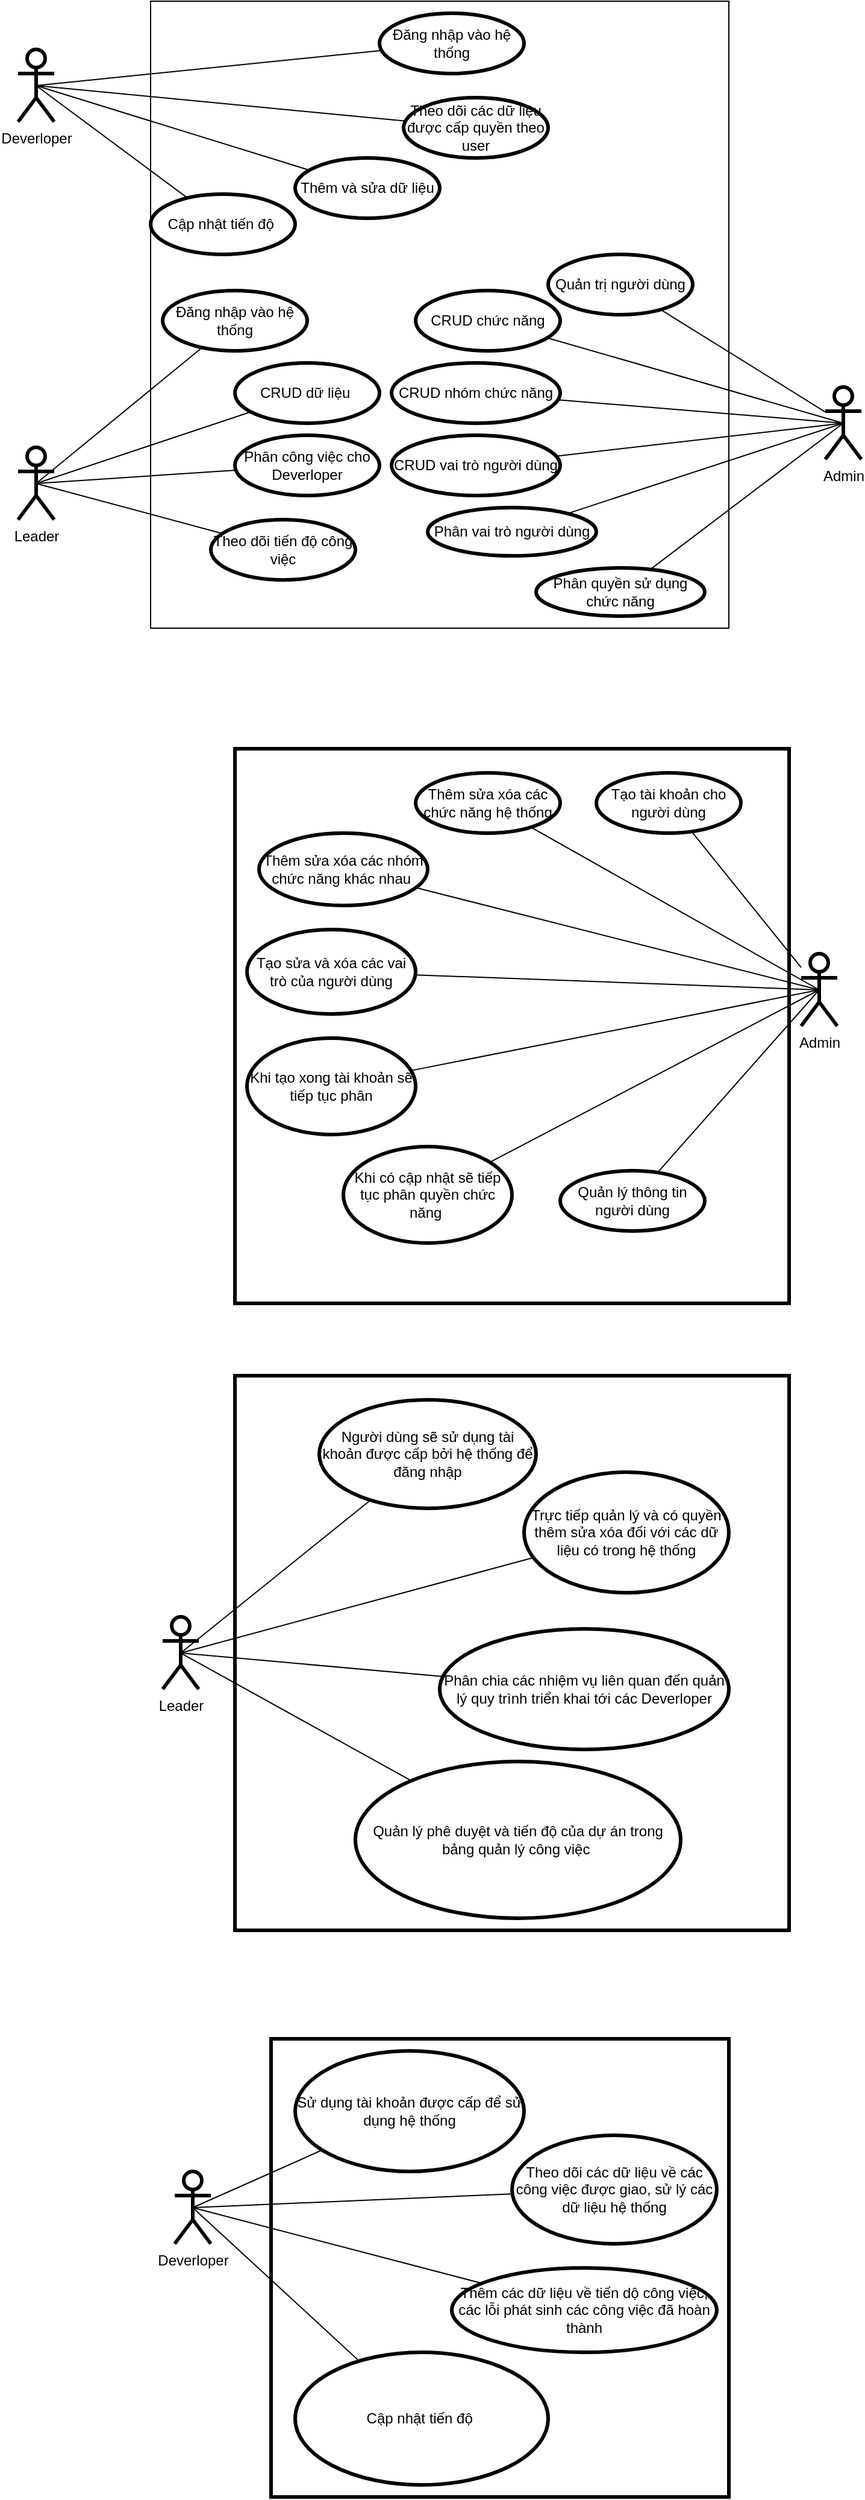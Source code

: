 <mxfile version="20.2.3" type="device"><diagram id="L1UVoQTkA6yW2WVRcYjZ" name="Page-1"><mxGraphModel dx="1102" dy="865" grid="1" gridSize="10" guides="1" tooltips="1" connect="1" arrows="1" fold="1" page="1" pageScale="1" pageWidth="850" pageHeight="1100" math="0" shadow="0"><root><mxCell id="0"/><mxCell id="1" parent="0"/><mxCell id="TqMbttiDGmHoaQzb5rD7-1" value="" style="rounded=0;whiteSpace=wrap;html=1;" parent="1" vertex="1"><mxGeometry x="160" y="80" width="480" height="520" as="geometry"/></mxCell><mxCell id="TqMbttiDGmHoaQzb5rD7-5" value="Deverloper" style="shape=umlActor;verticalLabelPosition=bottom;verticalAlign=top;html=1;outlineConnect=0;strokeWidth=3;" parent="1" vertex="1"><mxGeometry x="50" y="120" width="30" height="60" as="geometry"/></mxCell><mxCell id="TqMbttiDGmHoaQzb5rD7-6" value="Leader" style="shape=umlActor;verticalLabelPosition=bottom;verticalAlign=top;html=1;outlineConnect=0;strokeWidth=3;" parent="1" vertex="1"><mxGeometry x="50" y="450" width="30" height="60" as="geometry"/></mxCell><mxCell id="TqMbttiDGmHoaQzb5rD7-11" value="Admin" style="shape=umlActor;verticalLabelPosition=bottom;verticalAlign=top;html=1;outlineConnect=0;labelBackgroundColor=none;strokeWidth=3;" parent="1" vertex="1"><mxGeometry x="720" y="400" width="30" height="60" as="geometry"/></mxCell><mxCell id="TqMbttiDGmHoaQzb5rD7-12" value="Quản trị người dùng" style="ellipse;whiteSpace=wrap;html=1;labelBackgroundColor=none;strokeWidth=3;" parent="1" vertex="1"><mxGeometry x="490" y="290" width="120" height="50" as="geometry"/></mxCell><mxCell id="TqMbttiDGmHoaQzb5rD7-13" value="CRUD chức năng&lt;span style=&quot;color: rgba(0, 0, 0, 0); font-family: monospace; font-size: 0px; text-align: start;&quot;&gt;%3CmxGraphModel%3E%3Croot%3E%3CmxCell%20id%3D%220%22%2F%3E%3CmxCell%20id%3D%221%22%20parent%3D%220%22%2F%3E%3CmxCell%20id%3D%222%22%20value%3D%22Qu%E1%BA%A3n%20tr%E1%BB%8B%20ng%C6%B0%E1%BB%9Di%20d%C3%B9ng%22%20style%3D%22ellipse%3BwhiteSpace%3Dwrap%3Bhtml%3D1%3BlabelBackgroundColor%3Dnone%3BstrokeWidth%3D3%3B%22%20vertex%3D%221%22%20parent%3D%221%22%3E%3CmxGeometry%20x%3D%22490%22%20y%3D%22290%22%20width%3D%22120%22%20height%3D%2250%22%20as%3D%22geometry%22%2F%3E%3C%2FmxCell%3E%3C%2Froot%3E%3C%2FmxGraphModel%3E&lt;/span&gt;" style="ellipse;whiteSpace=wrap;html=1;labelBackgroundColor=none;strokeWidth=3;" parent="1" vertex="1"><mxGeometry x="380" y="320" width="120" height="50" as="geometry"/></mxCell><mxCell id="TqMbttiDGmHoaQzb5rD7-14" value="CRUD nhóm chức năng" style="ellipse;whiteSpace=wrap;html=1;labelBackgroundColor=none;strokeWidth=3;" parent="1" vertex="1"><mxGeometry x="360" y="380" width="140" height="50" as="geometry"/></mxCell><mxCell id="TqMbttiDGmHoaQzb5rD7-15" value="CRUD vai trò người dùng" style="ellipse;whiteSpace=wrap;html=1;labelBackgroundColor=none;strokeWidth=3;" parent="1" vertex="1"><mxGeometry x="360" y="440" width="140" height="50" as="geometry"/></mxCell><mxCell id="TqMbttiDGmHoaQzb5rD7-16" value="Phân vai trò người dùng&lt;span style=&quot;color: rgba(0, 0, 0, 0); font-family: monospace; font-size: 0px; text-align: start;&quot;&gt;%3CmxGraphModel%3E%3Croot%3E%3CmxCell%20id%3D%220%22%2F%3E%3CmxCell%20id%3D%221%22%20parent%3D%220%22%2F%3E%3CmxCell%20id%3D%222%22%20value%3D%22CRUD%20vai%20tr%C3%B2%20ng%C6%B0%E1%BB%9Di%20d%C3%B9ng%22%20style%3D%22ellipse%3BwhiteSpace%3Dwrap%3Bhtml%3D1%3BlabelBackgroundColor%3Dnone%3BstrokeWidth%3D3%3B%22%20vertex%3D%221%22%20parent%3D%221%22%3E%3CmxGeometry%20x%3D%22390%22%20y%3D%22440%22%20width%3D%22140%22%20height%3D%2250%22%20as%3D%22geometry%22%2F%3E%3C%2FmxCell%3E%3C%2Froot%3E%3C%2FmxGraphModel%3E&lt;/span&gt;" style="ellipse;whiteSpace=wrap;html=1;labelBackgroundColor=none;strokeWidth=3;" parent="1" vertex="1"><mxGeometry x="390" y="500" width="140" height="40" as="geometry"/></mxCell><mxCell id="TqMbttiDGmHoaQzb5rD7-17" value="Phân quyền sử dụng chức năng" style="ellipse;whiteSpace=wrap;html=1;labelBackgroundColor=none;strokeWidth=3;" parent="1" vertex="1"><mxGeometry x="480" y="550" width="140" height="40" as="geometry"/></mxCell><mxCell id="TqMbttiDGmHoaQzb5rD7-19" value="" style="endArrow=none;html=1;rounded=0;" parent="1" source="TqMbttiDGmHoaQzb5rD7-11" target="TqMbttiDGmHoaQzb5rD7-12" edge="1"><mxGeometry width="50" height="50" relative="1" as="geometry"><mxPoint x="400" y="350" as="sourcePoint"/><mxPoint x="450" y="300" as="targetPoint"/></mxGeometry></mxCell><mxCell id="TqMbttiDGmHoaQzb5rD7-20" value="" style="endArrow=none;html=1;rounded=0;exitX=0.5;exitY=0.5;exitDx=0;exitDy=0;exitPerimeter=0;" parent="1" source="TqMbttiDGmHoaQzb5rD7-11" target="TqMbttiDGmHoaQzb5rD7-14" edge="1"><mxGeometry width="50" height="50" relative="1" as="geometry"><mxPoint x="730" y="430.676" as="sourcePoint"/><mxPoint x="593.407" y="345.766" as="targetPoint"/></mxGeometry></mxCell><mxCell id="TqMbttiDGmHoaQzb5rD7-21" value="" style="endArrow=none;html=1;rounded=0;exitX=0.5;exitY=0.5;exitDx=0;exitDy=0;exitPerimeter=0;" parent="1" source="TqMbttiDGmHoaQzb5rD7-11" target="TqMbttiDGmHoaQzb5rD7-13" edge="1"><mxGeometry width="50" height="50" relative="1" as="geometry"><mxPoint x="745" y="440" as="sourcePoint"/><mxPoint x="508.226" y="420.592" as="targetPoint"/></mxGeometry></mxCell><mxCell id="TqMbttiDGmHoaQzb5rD7-22" value="" style="endArrow=none;html=1;rounded=0;exitX=0.5;exitY=0.5;exitDx=0;exitDy=0;exitPerimeter=0;" parent="1" source="TqMbttiDGmHoaQzb5rD7-11" target="TqMbttiDGmHoaQzb5rD7-15" edge="1"><mxGeometry width="50" height="50" relative="1" as="geometry"><mxPoint x="730" y="430" as="sourcePoint"/><mxPoint x="499.35" y="369.219" as="targetPoint"/></mxGeometry></mxCell><mxCell id="TqMbttiDGmHoaQzb5rD7-23" value="" style="endArrow=none;html=1;rounded=0;exitX=0.5;exitY=0.5;exitDx=0;exitDy=0;exitPerimeter=0;" parent="1" source="TqMbttiDGmHoaQzb5rD7-11" target="TqMbttiDGmHoaQzb5rD7-16" edge="1"><mxGeometry width="50" height="50" relative="1" as="geometry"><mxPoint x="745" y="440" as="sourcePoint"/><mxPoint x="506.644" y="467.352" as="targetPoint"/></mxGeometry></mxCell><mxCell id="TqMbttiDGmHoaQzb5rD7-25" value="" style="endArrow=none;html=1;rounded=0;exitX=0.5;exitY=0.5;exitDx=0;exitDy=0;exitPerimeter=0;" parent="1" source="TqMbttiDGmHoaQzb5rD7-11" target="TqMbttiDGmHoaQzb5rD7-17" edge="1"><mxGeometry width="50" height="50" relative="1" as="geometry"><mxPoint x="745" y="440" as="sourcePoint"/><mxPoint x="516.036" y="514.934" as="targetPoint"/></mxGeometry></mxCell><mxCell id="TqMbttiDGmHoaQzb5rD7-26" value="Đăng nhập vào hệ thống" style="ellipse;whiteSpace=wrap;html=1;labelBackgroundColor=none;strokeWidth=3;" parent="1" vertex="1"><mxGeometry x="170" y="320" width="120" height="50" as="geometry"/></mxCell><mxCell id="TqMbttiDGmHoaQzb5rD7-27" value="CRUD dữ liệu&amp;nbsp;" style="ellipse;whiteSpace=wrap;html=1;labelBackgroundColor=none;strokeWidth=3;" parent="1" vertex="1"><mxGeometry x="230" y="380" width="120" height="50" as="geometry"/></mxCell><mxCell id="TqMbttiDGmHoaQzb5rD7-28" value="Phân công việc cho Deverloper" style="ellipse;whiteSpace=wrap;html=1;labelBackgroundColor=none;strokeWidth=3;" parent="1" vertex="1"><mxGeometry x="230" y="440" width="120" height="50" as="geometry"/></mxCell><mxCell id="TqMbttiDGmHoaQzb5rD7-29" value="Theo dõi tiến độ công việc" style="ellipse;whiteSpace=wrap;html=1;labelBackgroundColor=none;strokeWidth=3;" parent="1" vertex="1"><mxGeometry x="210" y="510" width="120" height="50" as="geometry"/></mxCell><mxCell id="TqMbttiDGmHoaQzb5rD7-30" value="" style="endArrow=none;html=1;rounded=0;entryX=0.5;entryY=0.5;entryDx=0;entryDy=0;entryPerimeter=0;" parent="1" source="TqMbttiDGmHoaQzb5rD7-26" target="TqMbttiDGmHoaQzb5rD7-6" edge="1"><mxGeometry width="50" height="50" relative="1" as="geometry"><mxPoint x="400" y="340" as="sourcePoint"/><mxPoint x="450" y="290" as="targetPoint"/></mxGeometry></mxCell><mxCell id="TqMbttiDGmHoaQzb5rD7-31" value="" style="endArrow=none;html=1;rounded=0;entryX=0.5;entryY=0.5;entryDx=0;entryDy=0;entryPerimeter=0;" parent="1" source="TqMbttiDGmHoaQzb5rD7-27" target="TqMbttiDGmHoaQzb5rD7-6" edge="1"><mxGeometry width="50" height="50" relative="1" as="geometry"><mxPoint x="212.772" y="377.278" as="sourcePoint"/><mxPoint x="75" y="490" as="targetPoint"/></mxGeometry></mxCell><mxCell id="TqMbttiDGmHoaQzb5rD7-32" value="" style="endArrow=none;html=1;rounded=0;entryX=0.5;entryY=0.5;entryDx=0;entryDy=0;entryPerimeter=0;" parent="1" source="TqMbttiDGmHoaQzb5rD7-28" target="TqMbttiDGmHoaQzb5rD7-6" edge="1"><mxGeometry width="50" height="50" relative="1" as="geometry"><mxPoint x="253.148" y="430.617" as="sourcePoint"/><mxPoint x="75" y="490" as="targetPoint"/></mxGeometry></mxCell><mxCell id="TqMbttiDGmHoaQzb5rD7-33" value="" style="endArrow=none;html=1;rounded=0;entryX=0.5;entryY=0.5;entryDx=0;entryDy=0;entryPerimeter=0;" parent="1" source="TqMbttiDGmHoaQzb5rD7-29" target="TqMbttiDGmHoaQzb5rD7-6" edge="1"><mxGeometry width="50" height="50" relative="1" as="geometry"><mxPoint x="240.754" y="478.95" as="sourcePoint"/><mxPoint x="75" y="490" as="targetPoint"/></mxGeometry></mxCell><mxCell id="TqMbttiDGmHoaQzb5rD7-34" value="Đăng nhập vào hệ thống" style="ellipse;whiteSpace=wrap;html=1;labelBackgroundColor=none;strokeWidth=3;" parent="1" vertex="1"><mxGeometry x="350" y="90" width="120" height="50" as="geometry"/></mxCell><mxCell id="TqMbttiDGmHoaQzb5rD7-36" value="Theo dõi các dữ liệu được cấp quyền theo user" style="ellipse;whiteSpace=wrap;html=1;labelBackgroundColor=none;strokeWidth=3;" parent="1" vertex="1"><mxGeometry x="370" y="160" width="120" height="50" as="geometry"/></mxCell><mxCell id="TqMbttiDGmHoaQzb5rD7-37" value="Thêm và sửa dữ liệu&lt;span style=&quot;color: rgba(0, 0, 0, 0); font-family: monospace; font-size: 0px; text-align: start;&quot;&gt;%3CmxGraphModel%3E%3Croot%3E%3CmxCell%20id%3D%220%22%2F%3E%3CmxCell%20id%3D%221%22%20parent%3D%220%22%2F%3E%3CmxCell%20id%3D%222%22%20value%3D%22Theo%20d%C3%B5i%20c%C3%A1c%20d%E1%BB%AF%20li%E1%BB%87u%20%C4%91%C6%B0%E1%BB%A3c%20c%E1%BA%A5p%20quy%E1%BB%81n%20theo%20user%22%20style%3D%22ellipse%3BwhiteSpace%3Dwrap%3Bhtml%3D1%3BlabelBackgroundColor%3Dnone%3BstrokeWidth%3D3%3B%22%20vertex%3D%221%22%20parent%3D%221%22%3E%3CmxGeometry%20x%3D%22370%22%20y%3D%22160%22%20width%3D%22120%22%20height%3D%2250%22%20as%3D%22geometry%22%2F%3E%3C%2FmxCell%3E%3C%2Froot%3E%3C%2FmxGraphModel%3E&lt;/span&gt;" style="ellipse;whiteSpace=wrap;html=1;labelBackgroundColor=none;strokeWidth=3;" parent="1" vertex="1"><mxGeometry x="280" y="210" width="120" height="50" as="geometry"/></mxCell><mxCell id="TqMbttiDGmHoaQzb5rD7-38" value="Cập nhật tiến độ&amp;nbsp;" style="ellipse;whiteSpace=wrap;html=1;labelBackgroundColor=none;strokeWidth=3;" parent="1" vertex="1"><mxGeometry x="160" y="240" width="120" height="50" as="geometry"/></mxCell><mxCell id="TqMbttiDGmHoaQzb5rD7-39" value="" style="endArrow=none;html=1;rounded=0;exitX=0.5;exitY=0.5;exitDx=0;exitDy=0;exitPerimeter=0;" parent="1" source="TqMbttiDGmHoaQzb5rD7-5" target="TqMbttiDGmHoaQzb5rD7-38" edge="1"><mxGeometry width="50" height="50" relative="1" as="geometry"><mxPoint x="400" y="340" as="sourcePoint"/><mxPoint x="450" y="290" as="targetPoint"/></mxGeometry></mxCell><mxCell id="TqMbttiDGmHoaQzb5rD7-40" value="" style="endArrow=none;html=1;rounded=0;exitX=0.5;exitY=0.5;exitDx=0;exitDy=0;exitPerimeter=0;" parent="1" source="TqMbttiDGmHoaQzb5rD7-5" target="TqMbttiDGmHoaQzb5rD7-37" edge="1"><mxGeometry width="50" height="50" relative="1" as="geometry"><mxPoint x="75" y="160" as="sourcePoint"/><mxPoint x="200.62" y="253.202" as="targetPoint"/></mxGeometry></mxCell><mxCell id="TqMbttiDGmHoaQzb5rD7-41" value="" style="endArrow=none;html=1;rounded=0;exitX=0.5;exitY=0.5;exitDx=0;exitDy=0;exitPerimeter=0;" parent="1" source="TqMbttiDGmHoaQzb5rD7-5" target="TqMbttiDGmHoaQzb5rD7-36" edge="1"><mxGeometry width="50" height="50" relative="1" as="geometry"><mxPoint x="75" y="160" as="sourcePoint"/><mxPoint x="301.811" y="230.105" as="targetPoint"/></mxGeometry></mxCell><mxCell id="TqMbttiDGmHoaQzb5rD7-42" value="" style="endArrow=none;html=1;rounded=0;exitX=0.5;exitY=0.5;exitDx=0;exitDy=0;exitPerimeter=0;" parent="1" source="TqMbttiDGmHoaQzb5rD7-5" target="TqMbttiDGmHoaQzb5rD7-34" edge="1"><mxGeometry width="50" height="50" relative="1" as="geometry"><mxPoint x="75" y="160" as="sourcePoint"/><mxPoint x="381.528" y="189.393" as="targetPoint"/></mxGeometry></mxCell><mxCell id="TqMbttiDGmHoaQzb5rD7-43" value="" style="whiteSpace=wrap;html=1;aspect=fixed;labelBackgroundColor=none;strokeWidth=3;" parent="1" vertex="1"><mxGeometry x="230" y="700" width="460" height="460" as="geometry"/></mxCell><mxCell id="TqMbttiDGmHoaQzb5rD7-44" value="Admin" style="shape=umlActor;verticalLabelPosition=bottom;verticalAlign=top;html=1;outlineConnect=0;labelBackgroundColor=none;strokeWidth=3;" parent="1" vertex="1"><mxGeometry x="700" y="870" width="30" height="60" as="geometry"/></mxCell><mxCell id="TqMbttiDGmHoaQzb5rD7-45" value="Tạo tài khoản cho người dùng" style="ellipse;whiteSpace=wrap;html=1;labelBackgroundColor=none;strokeWidth=3;" parent="1" vertex="1"><mxGeometry x="530" y="720" width="120" height="50" as="geometry"/></mxCell><mxCell id="TqMbttiDGmHoaQzb5rD7-46" value="Thêm sửa xóa các chức năng hệ thống" style="ellipse;whiteSpace=wrap;html=1;labelBackgroundColor=none;strokeWidth=3;" parent="1" vertex="1"><mxGeometry x="380" y="720" width="120" height="50" as="geometry"/></mxCell><mxCell id="TqMbttiDGmHoaQzb5rD7-47" value="Thêm sửa xóa các nhóm chức năng khác nhau&amp;nbsp;" style="ellipse;whiteSpace=wrap;html=1;labelBackgroundColor=none;strokeWidth=3;" parent="1" vertex="1"><mxGeometry x="250" y="770" width="140" height="60" as="geometry"/></mxCell><mxCell id="TqMbttiDGmHoaQzb5rD7-48" value="Tạo sửa và xóa các vai trò của người dùng" style="ellipse;whiteSpace=wrap;html=1;labelBackgroundColor=none;strokeWidth=3;" parent="1" vertex="1"><mxGeometry x="240" y="850" width="140" height="70" as="geometry"/></mxCell><mxCell id="TqMbttiDGmHoaQzb5rD7-49" value="Khi tạo xong tài khoản sẽ tiếp tục phân" style="ellipse;whiteSpace=wrap;html=1;labelBackgroundColor=none;strokeWidth=3;" parent="1" vertex="1"><mxGeometry x="240" y="940" width="140" height="80" as="geometry"/></mxCell><mxCell id="TqMbttiDGmHoaQzb5rD7-50" value="Khi có cập nhật sẽ tiếp tục phân quyền chức năng&amp;nbsp;" style="ellipse;whiteSpace=wrap;html=1;labelBackgroundColor=none;strokeWidth=3;" parent="1" vertex="1"><mxGeometry x="320" y="1030" width="140" height="80" as="geometry"/></mxCell><mxCell id="TqMbttiDGmHoaQzb5rD7-51" value="" style="endArrow=none;html=1;rounded=0;" parent="1" source="TqMbttiDGmHoaQzb5rD7-44" target="TqMbttiDGmHoaQzb5rD7-45" edge="1"><mxGeometry width="50" height="50" relative="1" as="geometry"><mxPoint x="380" y="820" as="sourcePoint"/><mxPoint x="430" y="770" as="targetPoint"/></mxGeometry></mxCell><mxCell id="TqMbttiDGmHoaQzb5rD7-52" value="" style="endArrow=none;html=1;rounded=0;exitX=0.5;exitY=0.5;exitDx=0;exitDy=0;exitPerimeter=0;" parent="1" source="TqMbttiDGmHoaQzb5rD7-44" target="TqMbttiDGmHoaQzb5rD7-47" edge="1"><mxGeometry width="50" height="50" relative="1" as="geometry"><mxPoint x="710" y="900.676" as="sourcePoint"/><mxPoint x="573.407" y="815.766" as="targetPoint"/></mxGeometry></mxCell><mxCell id="TqMbttiDGmHoaQzb5rD7-53" value="" style="endArrow=none;html=1;rounded=0;exitX=0.5;exitY=0.5;exitDx=0;exitDy=0;exitPerimeter=0;" parent="1" source="TqMbttiDGmHoaQzb5rD7-44" target="TqMbttiDGmHoaQzb5rD7-46" edge="1"><mxGeometry width="50" height="50" relative="1" as="geometry"><mxPoint x="725" y="910" as="sourcePoint"/><mxPoint x="488.226" y="890.592" as="targetPoint"/></mxGeometry></mxCell><mxCell id="TqMbttiDGmHoaQzb5rD7-54" value="" style="endArrow=none;html=1;rounded=0;exitX=0.5;exitY=0.5;exitDx=0;exitDy=0;exitPerimeter=0;" parent="1" source="TqMbttiDGmHoaQzb5rD7-44" target="TqMbttiDGmHoaQzb5rD7-48" edge="1"><mxGeometry width="50" height="50" relative="1" as="geometry"><mxPoint x="710" y="900" as="sourcePoint"/><mxPoint x="479.35" y="839.219" as="targetPoint"/></mxGeometry></mxCell><mxCell id="TqMbttiDGmHoaQzb5rD7-55" value="" style="endArrow=none;html=1;rounded=0;exitX=0.5;exitY=0.5;exitDx=0;exitDy=0;exitPerimeter=0;" parent="1" source="TqMbttiDGmHoaQzb5rD7-44" target="TqMbttiDGmHoaQzb5rD7-49" edge="1"><mxGeometry width="50" height="50" relative="1" as="geometry"><mxPoint x="725" y="910" as="sourcePoint"/><mxPoint x="486.644" y="937.352" as="targetPoint"/></mxGeometry></mxCell><mxCell id="TqMbttiDGmHoaQzb5rD7-56" value="" style="endArrow=none;html=1;rounded=0;exitX=0.5;exitY=0.5;exitDx=0;exitDy=0;exitPerimeter=0;" parent="1" source="TqMbttiDGmHoaQzb5rD7-44" target="TqMbttiDGmHoaQzb5rD7-50" edge="1"><mxGeometry width="50" height="50" relative="1" as="geometry"><mxPoint x="725" y="910" as="sourcePoint"/><mxPoint x="496.036" y="984.934" as="targetPoint"/></mxGeometry></mxCell><mxCell id="TqMbttiDGmHoaQzb5rD7-57" value="Quản lý thông tin người dùng" style="ellipse;whiteSpace=wrap;html=1;labelBackgroundColor=none;strokeWidth=3;" parent="1" vertex="1"><mxGeometry x="500" y="1050" width="120" height="50" as="geometry"/></mxCell><mxCell id="TqMbttiDGmHoaQzb5rD7-58" value="" style="endArrow=none;html=1;rounded=0;exitX=0.5;exitY=0.5;exitDx=0;exitDy=0;exitPerimeter=0;" parent="1" source="TqMbttiDGmHoaQzb5rD7-44" target="TqMbttiDGmHoaQzb5rD7-57" edge="1"><mxGeometry width="50" height="50" relative="1" as="geometry"><mxPoint x="670" y="1211.4" as="sourcePoint"/><mxPoint x="400" y="1100" as="targetPoint"/></mxGeometry></mxCell><mxCell id="TqMbttiDGmHoaQzb5rD7-59" value="" style="whiteSpace=wrap;html=1;aspect=fixed;labelBackgroundColor=none;strokeWidth=3;" parent="1" vertex="1"><mxGeometry x="230" y="1220" width="460" height="460" as="geometry"/></mxCell><mxCell id="TqMbttiDGmHoaQzb5rD7-60" value="Leader" style="shape=umlActor;verticalLabelPosition=bottom;verticalAlign=top;html=1;outlineConnect=0;strokeWidth=3;" parent="1" vertex="1"><mxGeometry x="170" y="1420" width="30" height="60" as="geometry"/></mxCell><mxCell id="TqMbttiDGmHoaQzb5rD7-61" value="Người dùng sẽ sử dụng tài khoản được cấp bởi hệ thống để đăng nhập" style="ellipse;whiteSpace=wrap;html=1;labelBackgroundColor=none;strokeWidth=3;" parent="1" vertex="1"><mxGeometry x="300" y="1240" width="180" height="90" as="geometry"/></mxCell><mxCell id="TqMbttiDGmHoaQzb5rD7-62" value="Trực tiếp quản lý và có quyền thêm sửa xóa đối với các dữ liệu có trong hệ thống" style="ellipse;whiteSpace=wrap;html=1;labelBackgroundColor=none;strokeWidth=3;" parent="1" vertex="1"><mxGeometry x="470" y="1300" width="170" height="100" as="geometry"/></mxCell><mxCell id="TqMbttiDGmHoaQzb5rD7-63" value="Phân chia các nhiệm vụ liên quan đến quản lý quy trình triển khai tới các Deverloper" style="ellipse;whiteSpace=wrap;html=1;labelBackgroundColor=none;strokeWidth=3;" parent="1" vertex="1"><mxGeometry x="400" y="1430" width="240" height="100" as="geometry"/></mxCell><mxCell id="TqMbttiDGmHoaQzb5rD7-64" value="Quản lý phê duyệt và tiến độ của dự án trong bảng quản lý công việc&amp;nbsp;" style="ellipse;whiteSpace=wrap;html=1;labelBackgroundColor=none;strokeWidth=3;" parent="1" vertex="1"><mxGeometry x="330" y="1540" width="270" height="130" as="geometry"/></mxCell><mxCell id="TqMbttiDGmHoaQzb5rD7-65" value="" style="endArrow=none;html=1;rounded=0;entryX=0.5;entryY=0.5;entryDx=0;entryDy=0;entryPerimeter=0;" parent="1" source="TqMbttiDGmHoaQzb5rD7-61" target="TqMbttiDGmHoaQzb5rD7-60" edge="1"><mxGeometry width="50" height="50" relative="1" as="geometry"><mxPoint x="520" y="1310" as="sourcePoint"/><mxPoint x="570" y="1260" as="targetPoint"/></mxGeometry></mxCell><mxCell id="TqMbttiDGmHoaQzb5rD7-66" value="" style="endArrow=none;html=1;rounded=0;entryX=0.5;entryY=0.5;entryDx=0;entryDy=0;entryPerimeter=0;" parent="1" source="TqMbttiDGmHoaQzb5rD7-62" target="TqMbttiDGmHoaQzb5rD7-60" edge="1"><mxGeometry width="50" height="50" relative="1" as="geometry"><mxPoint x="332.772" y="1347.278" as="sourcePoint"/><mxPoint x="195" y="1460" as="targetPoint"/></mxGeometry></mxCell><mxCell id="TqMbttiDGmHoaQzb5rD7-67" value="" style="endArrow=none;html=1;rounded=0;entryX=0.5;entryY=0.5;entryDx=0;entryDy=0;entryPerimeter=0;" parent="1" source="TqMbttiDGmHoaQzb5rD7-63" target="TqMbttiDGmHoaQzb5rD7-60" edge="1"><mxGeometry width="50" height="50" relative="1" as="geometry"><mxPoint x="373.148" y="1400.617" as="sourcePoint"/><mxPoint x="195" y="1460" as="targetPoint"/></mxGeometry></mxCell><mxCell id="TqMbttiDGmHoaQzb5rD7-68" value="" style="endArrow=none;html=1;rounded=0;entryX=0.5;entryY=0.5;entryDx=0;entryDy=0;entryPerimeter=0;" parent="1" source="TqMbttiDGmHoaQzb5rD7-64" target="TqMbttiDGmHoaQzb5rD7-60" edge="1"><mxGeometry width="50" height="50" relative="1" as="geometry"><mxPoint x="360.754" y="1448.95" as="sourcePoint"/><mxPoint x="195" y="1460" as="targetPoint"/></mxGeometry></mxCell><mxCell id="TqMbttiDGmHoaQzb5rD7-78" value="" style="whiteSpace=wrap;html=1;aspect=fixed;labelBackgroundColor=none;strokeWidth=3;" parent="1" vertex="1"><mxGeometry x="260" y="1770" width="380" height="380" as="geometry"/></mxCell><mxCell id="TqMbttiDGmHoaQzb5rD7-79" value="Deverloper" style="shape=umlActor;verticalLabelPosition=bottom;verticalAlign=top;html=1;outlineConnect=0;strokeWidth=3;" parent="1" vertex="1"><mxGeometry x="180" y="1880" width="30" height="60" as="geometry"/></mxCell><mxCell id="TqMbttiDGmHoaQzb5rD7-80" value="Sử dụng tài khoản được cấp để sử dụng hệ thống" style="ellipse;whiteSpace=wrap;html=1;labelBackgroundColor=none;strokeWidth=3;" parent="1" vertex="1"><mxGeometry x="280" y="1780" width="190" height="100" as="geometry"/></mxCell><mxCell id="TqMbttiDGmHoaQzb5rD7-81" value="Theo dõi các dữ liệu về các công việc được giao, sử lý các dữ liệu hệ thống" style="ellipse;whiteSpace=wrap;html=1;labelBackgroundColor=none;strokeWidth=3;" parent="1" vertex="1"><mxGeometry x="460" y="1850" width="170" height="90" as="geometry"/></mxCell><mxCell id="TqMbttiDGmHoaQzb5rD7-82" value="Thêm các dữ liệu về tiến dộ công việc, các lỗi phát sinh các công việc đã hoàn thành" style="ellipse;whiteSpace=wrap;html=1;labelBackgroundColor=none;strokeWidth=3;" parent="1" vertex="1"><mxGeometry x="410" y="1960" width="220" height="70" as="geometry"/></mxCell><mxCell id="TqMbttiDGmHoaQzb5rD7-83" value="Cập nhật tiến độ&amp;nbsp;" style="ellipse;whiteSpace=wrap;html=1;labelBackgroundColor=none;strokeWidth=3;" parent="1" vertex="1"><mxGeometry x="280" y="2030" width="210" height="110" as="geometry"/></mxCell><mxCell id="TqMbttiDGmHoaQzb5rD7-84" value="" style="endArrow=none;html=1;rounded=0;exitX=0.5;exitY=0.5;exitDx=0;exitDy=0;exitPerimeter=0;" parent="1" source="TqMbttiDGmHoaQzb5rD7-79" target="TqMbttiDGmHoaQzb5rD7-83" edge="1"><mxGeometry width="50" height="50" relative="1" as="geometry"><mxPoint x="530" y="2100" as="sourcePoint"/><mxPoint x="580" y="2050" as="targetPoint"/></mxGeometry></mxCell><mxCell id="TqMbttiDGmHoaQzb5rD7-85" value="" style="endArrow=none;html=1;rounded=0;exitX=0.5;exitY=0.5;exitDx=0;exitDy=0;exitPerimeter=0;" parent="1" source="TqMbttiDGmHoaQzb5rD7-79" target="TqMbttiDGmHoaQzb5rD7-82" edge="1"><mxGeometry width="50" height="50" relative="1" as="geometry"><mxPoint x="205" y="1920" as="sourcePoint"/><mxPoint x="330.62" y="2013.202" as="targetPoint"/></mxGeometry></mxCell><mxCell id="TqMbttiDGmHoaQzb5rD7-86" value="" style="endArrow=none;html=1;rounded=0;exitX=0.5;exitY=0.5;exitDx=0;exitDy=0;exitPerimeter=0;" parent="1" source="TqMbttiDGmHoaQzb5rD7-79" target="TqMbttiDGmHoaQzb5rD7-81" edge="1"><mxGeometry width="50" height="50" relative="1" as="geometry"><mxPoint x="205" y="1920" as="sourcePoint"/><mxPoint x="431.811" y="1990.105" as="targetPoint"/></mxGeometry></mxCell><mxCell id="TqMbttiDGmHoaQzb5rD7-87" value="" style="endArrow=none;html=1;rounded=0;exitX=0.5;exitY=0.5;exitDx=0;exitDy=0;exitPerimeter=0;" parent="1" source="TqMbttiDGmHoaQzb5rD7-79" target="TqMbttiDGmHoaQzb5rD7-80" edge="1"><mxGeometry width="50" height="50" relative="1" as="geometry"><mxPoint x="205" y="1920" as="sourcePoint"/><mxPoint x="511.528" y="1949.393" as="targetPoint"/></mxGeometry></mxCell></root></mxGraphModel></diagram></mxfile>